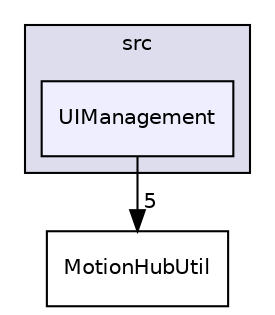 digraph "src/UIManagement" {
  compound=true
  node [ fontsize="10", fontname="Helvetica"];
  edge [ labelfontsize="10", labelfontname="Helvetica"];
  subgraph clusterdir_68267d1309a1af8e8297ef4c3efbcdba {
    graph [ bgcolor="#ddddee", pencolor="black", label="src" fontname="Helvetica", fontsize="10", URL="dir_68267d1309a1af8e8297ef4c3efbcdba.html"]
  dir_9a5b046de8c7e3aee1c1ef438073eb0b [shape=box, label="UIManagement", style="filled", fillcolor="#eeeeff", pencolor="black", URL="dir_9a5b046de8c7e3aee1c1ef438073eb0b.html"];
  }
  dir_b4817ea3b0dc3a781298faaa4ae67ebf [shape=box label="MotionHubUtil" URL="dir_b4817ea3b0dc3a781298faaa4ae67ebf.html"];
  dir_9a5b046de8c7e3aee1c1ef438073eb0b->dir_b4817ea3b0dc3a781298faaa4ae67ebf [headlabel="5", labeldistance=1.5 headhref="dir_000007_000004.html"];
}

